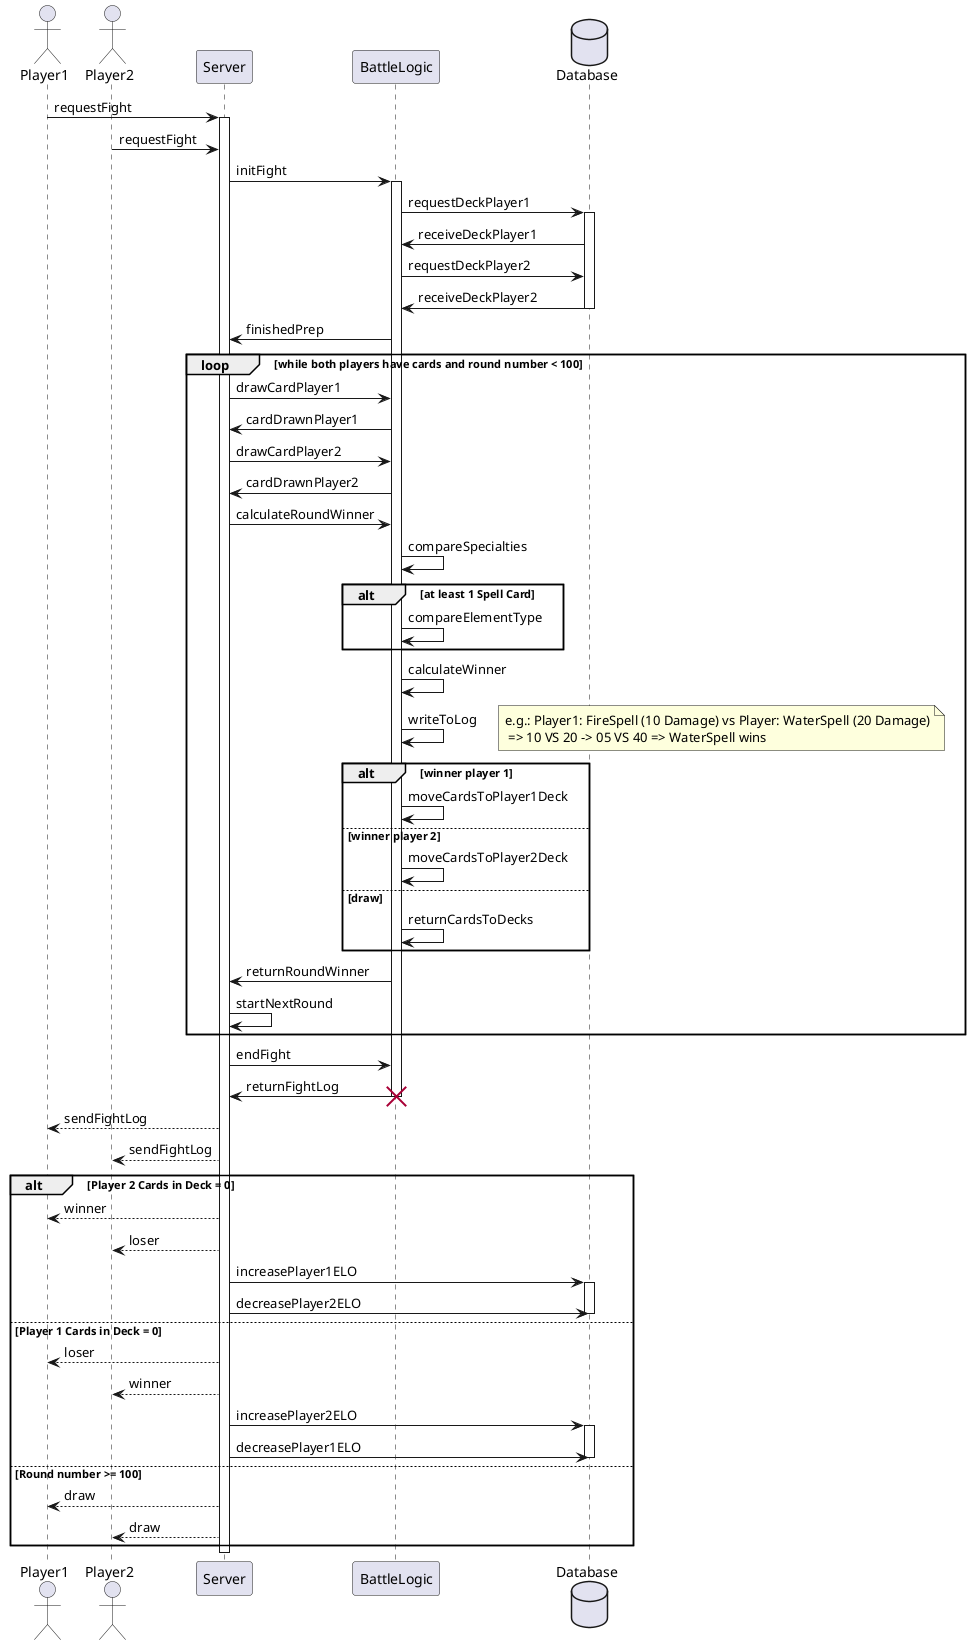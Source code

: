 @startuml MonsterCardBattle
actor       Player1     as Player1
actor       Player2     as Player2
participant Server      as Server
participant BattleLogic as GameLogic 
database    Database    as DB

Player1 -> Server: requestFight
activate Server
Player2 -> Server: requestFight

GameLogic <- Server: initFight
activate GameLogic
GameLogic -> DB: requestDeckPlayer1
activate DB
GameLogic <- DB: receiveDeckPlayer1
GameLogic -> DB: requestDeckPlayer2
GameLogic <- DB: receiveDeckPlayer2
deactivate DB
Server <- GameLogic: finishedPrep

loop while both players have cards and round number < 100
    Server -> GameLogic: drawCardPlayer1
    GameLogic -> Server: cardDrawnPlayer1
    Server -> GameLogic: drawCardPlayer2
    GameLogic -> Server: cardDrawnPlayer2

    Server -> GameLogic: calculateRoundWinner
    
    GameLogic -> GameLogic: compareSpecialties
    
    alt at least 1 Spell Card 
        GameLogic -> GameLogic: compareElementType
    end

    GameLogic -> GameLogic: calculateWinner
    GameLogic -> GameLogic: writeToLog
    note right: e.g.: Player1: FireSpell (10 Damage) vs Player: WaterSpell (20 Damage)\n => 10 VS 20 -> 05 VS 40 => WaterSpell wins

    alt winner player 1
        GameLogic -> GameLogic: moveCardsToPlayer1Deck
    else winner player 2
        GameLogic -> GameLogic: moveCardsToPlayer2Deck
    else draw
        GameLogic -> GameLogic: returnCardsToDecks
    end

    GameLogic -> Server: returnRoundWinner 

    Server -> Server: startNextRound
end

Server -> GameLogic: endFight
GameLogic -> Server: returnFightLog
destroy GameLogic

Player1 <-- Server: sendFightLog
Player2 <-- Server: sendFightLog

alt Player 2 Cards in Deck = 0
    Server --> Player1: winner
    Server --> Player2: loser
    Server -> DB: increasePlayer1ELO
    activate DB
    Server -> DB: decreasePlayer2ELO
    deactivate DB
else Player 1 Cards in Deck = 0
    Server --> Player1: loser
    Server --> Player2: winner
    Server -> DB: increasePlayer2ELO
    activate DB
    Server -> DB: decreasePlayer1ELO
    deactivate DB
else Round number >= 100
    Server --> Player1: draw
    Server --> Player2: draw
end

deactivate Server
@enduml
